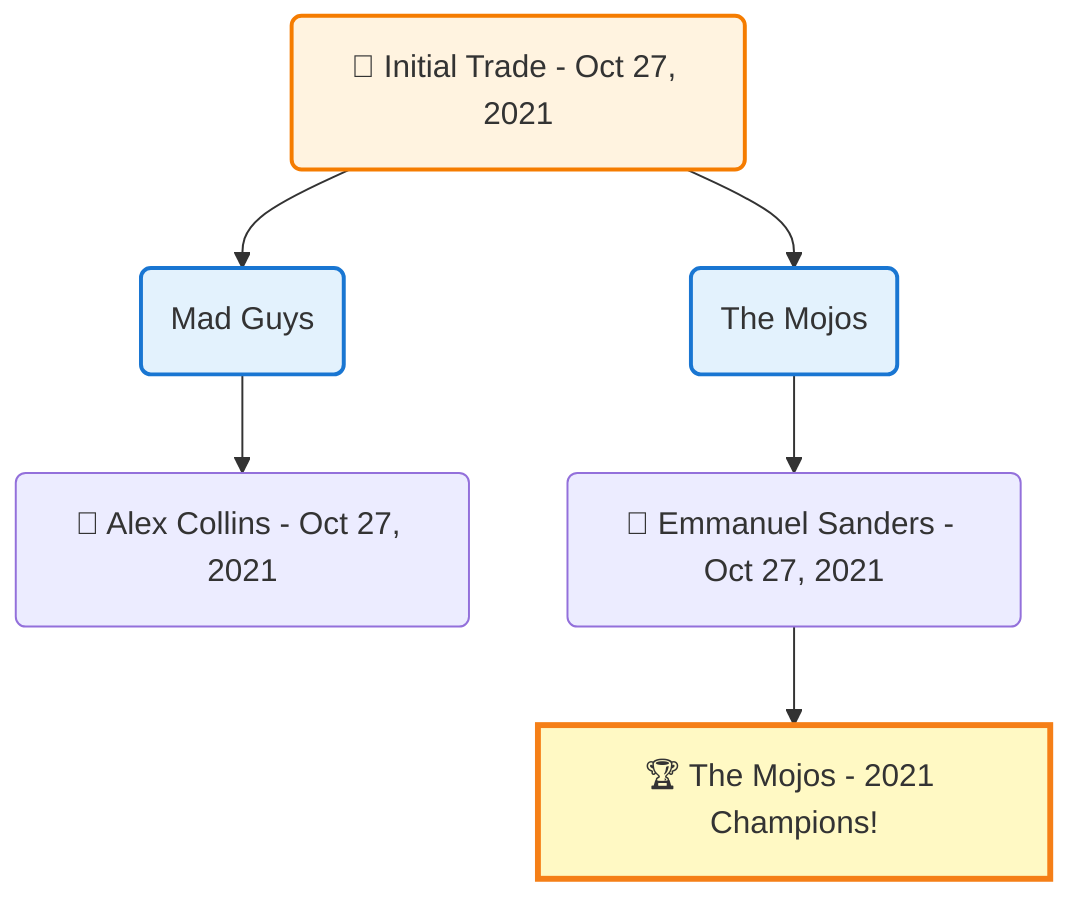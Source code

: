 flowchart TD

    TRADE_MAIN("🔄 Initial Trade - Oct 27, 2021")
    TEAM_1("Mad Guys")
    TEAM_2("The Mojos")
    NODE_063bfda5-614a-42fc-8840-05736de0809c("🔄 Alex Collins - Oct 27, 2021")
    NODE_8866e873-5751-47df-af57-122729ce7b09("🔄 Emmanuel Sanders - Oct 27, 2021")
    CHAMP_bbe2d0ad-54cf-4c22-be82-b2a5f262a157_2021["🏆 The Mojos - 2021 Champions!"]

    TRADE_MAIN --> TEAM_1
    TRADE_MAIN --> TEAM_2
    TEAM_1 --> NODE_063bfda5-614a-42fc-8840-05736de0809c
    TEAM_2 --> NODE_8866e873-5751-47df-af57-122729ce7b09
    NODE_8866e873-5751-47df-af57-122729ce7b09 --> CHAMP_bbe2d0ad-54cf-4c22-be82-b2a5f262a157_2021

    %% Node styling
    classDef teamNode fill:#e3f2fd,stroke:#1976d2,stroke-width:2px
    classDef tradeNode fill:#fff3e0,stroke:#f57c00,stroke-width:2px
    classDef playerNode fill:#f3e5f5,stroke:#7b1fa2,stroke-width:1px
    classDef nonRootPlayerNode fill:#f5f5f5,stroke:#757575,stroke-width:1px
    classDef endNode fill:#ffebee,stroke:#c62828,stroke-width:2px
    classDef waiverNode fill:#e8f5e8,stroke:#388e3c,stroke-width:2px
    classDef championshipNode fill:#fff9c4,stroke:#f57f17,stroke-width:3px

    class TEAM_1,TEAM_2 teamNode
    class CHAMP_bbe2d0ad-54cf-4c22-be82-b2a5f262a157_2021 championshipNode
    class TRADE_MAIN tradeNode